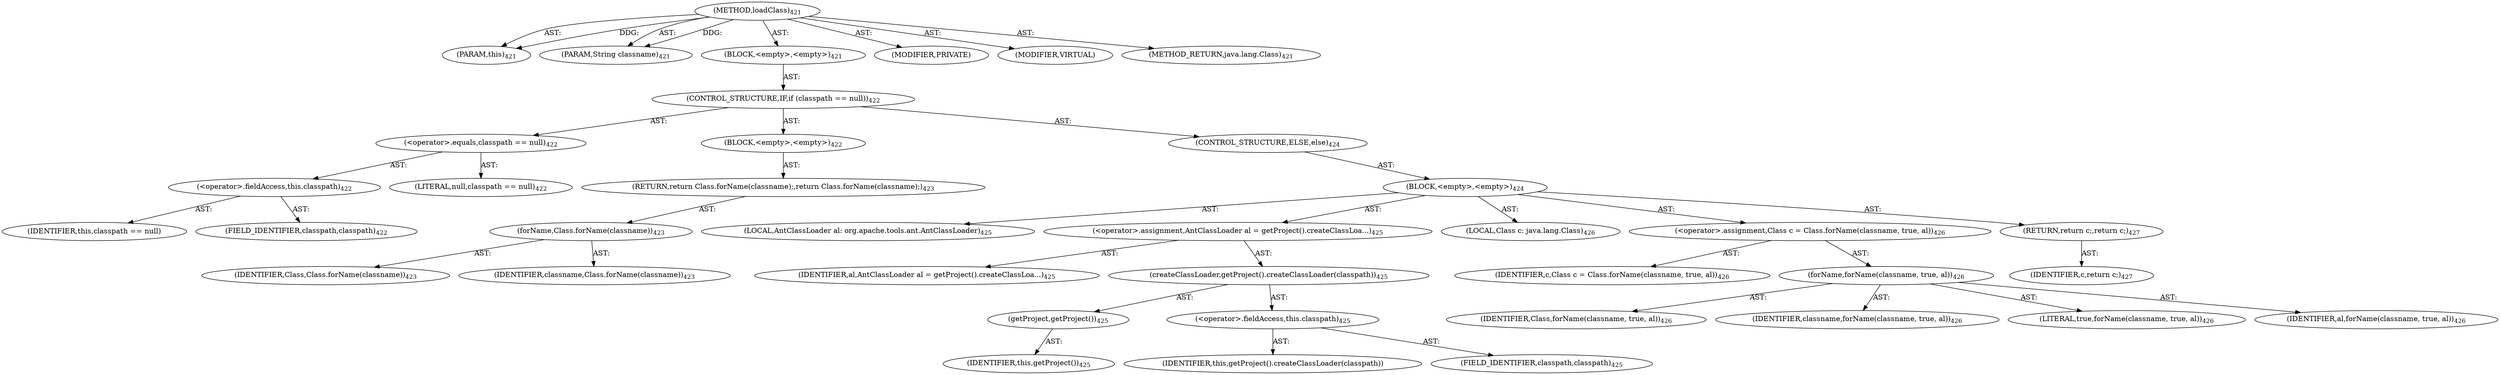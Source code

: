 digraph "loadClass" {  
"111669149711" [label = <(METHOD,loadClass)<SUB>421</SUB>> ]
"115964117001" [label = <(PARAM,this)<SUB>421</SUB>> ]
"115964117036" [label = <(PARAM,String classname)<SUB>421</SUB>> ]
"25769803816" [label = <(BLOCK,&lt;empty&gt;,&lt;empty&gt;)<SUB>421</SUB>> ]
"47244640277" [label = <(CONTROL_STRUCTURE,IF,if (classpath == null))<SUB>422</SUB>> ]
"30064771299" [label = <(&lt;operator&gt;.equals,classpath == null)<SUB>422</SUB>> ]
"30064771300" [label = <(&lt;operator&gt;.fieldAccess,this.classpath)<SUB>422</SUB>> ]
"68719476933" [label = <(IDENTIFIER,this,classpath == null)> ]
"55834574923" [label = <(FIELD_IDENTIFIER,classpath,classpath)<SUB>422</SUB>> ]
"90194313257" [label = <(LITERAL,null,classpath == null)<SUB>422</SUB>> ]
"25769803817" [label = <(BLOCK,&lt;empty&gt;,&lt;empty&gt;)<SUB>422</SUB>> ]
"146028888066" [label = <(RETURN,return Class.forName(classname);,return Class.forName(classname);)<SUB>423</SUB>> ]
"30064771301" [label = <(forName,Class.forName(classname))<SUB>423</SUB>> ]
"68719476934" [label = <(IDENTIFIER,Class,Class.forName(classname))<SUB>423</SUB>> ]
"68719476935" [label = <(IDENTIFIER,classname,Class.forName(classname))<SUB>423</SUB>> ]
"47244640278" [label = <(CONTROL_STRUCTURE,ELSE,else)<SUB>424</SUB>> ]
"25769803818" [label = <(BLOCK,&lt;empty&gt;,&lt;empty&gt;)<SUB>424</SUB>> ]
"94489280528" [label = <(LOCAL,AntClassLoader al: org.apache.tools.ant.AntClassLoader)<SUB>425</SUB>> ]
"30064771302" [label = <(&lt;operator&gt;.assignment,AntClassLoader al = getProject().createClassLoa...)<SUB>425</SUB>> ]
"68719476936" [label = <(IDENTIFIER,al,AntClassLoader al = getProject().createClassLoa...)<SUB>425</SUB>> ]
"30064771303" [label = <(createClassLoader,getProject().createClassLoader(classpath))<SUB>425</SUB>> ]
"30064771304" [label = <(getProject,getProject())<SUB>425</SUB>> ]
"68719476763" [label = <(IDENTIFIER,this,getProject())<SUB>425</SUB>> ]
"30064771305" [label = <(&lt;operator&gt;.fieldAccess,this.classpath)<SUB>425</SUB>> ]
"68719476937" [label = <(IDENTIFIER,this,getProject().createClassLoader(classpath))> ]
"55834574924" [label = <(FIELD_IDENTIFIER,classpath,classpath)<SUB>425</SUB>> ]
"94489280529" [label = <(LOCAL,Class c: java.lang.Class)<SUB>426</SUB>> ]
"30064771306" [label = <(&lt;operator&gt;.assignment,Class c = Class.forName(classname, true, al))<SUB>426</SUB>> ]
"68719476938" [label = <(IDENTIFIER,c,Class c = Class.forName(classname, true, al))<SUB>426</SUB>> ]
"30064771307" [label = <(forName,forName(classname, true, al))<SUB>426</SUB>> ]
"68719476939" [label = <(IDENTIFIER,Class,forName(classname, true, al))<SUB>426</SUB>> ]
"68719476940" [label = <(IDENTIFIER,classname,forName(classname, true, al))<SUB>426</SUB>> ]
"90194313258" [label = <(LITERAL,true,forName(classname, true, al))<SUB>426</SUB>> ]
"68719476941" [label = <(IDENTIFIER,al,forName(classname, true, al))<SUB>426</SUB>> ]
"146028888067" [label = <(RETURN,return c;,return c;)<SUB>427</SUB>> ]
"68719476942" [label = <(IDENTIFIER,c,return c;)<SUB>427</SUB>> ]
"133143986230" [label = <(MODIFIER,PRIVATE)> ]
"133143986231" [label = <(MODIFIER,VIRTUAL)> ]
"128849018895" [label = <(METHOD_RETURN,java.lang.Class)<SUB>421</SUB>> ]
  "111669149711" -> "115964117001"  [ label = "AST: "] 
  "111669149711" -> "115964117036"  [ label = "AST: "] 
  "111669149711" -> "25769803816"  [ label = "AST: "] 
  "111669149711" -> "133143986230"  [ label = "AST: "] 
  "111669149711" -> "133143986231"  [ label = "AST: "] 
  "111669149711" -> "128849018895"  [ label = "AST: "] 
  "25769803816" -> "47244640277"  [ label = "AST: "] 
  "47244640277" -> "30064771299"  [ label = "AST: "] 
  "47244640277" -> "25769803817"  [ label = "AST: "] 
  "47244640277" -> "47244640278"  [ label = "AST: "] 
  "30064771299" -> "30064771300"  [ label = "AST: "] 
  "30064771299" -> "90194313257"  [ label = "AST: "] 
  "30064771300" -> "68719476933"  [ label = "AST: "] 
  "30064771300" -> "55834574923"  [ label = "AST: "] 
  "25769803817" -> "146028888066"  [ label = "AST: "] 
  "146028888066" -> "30064771301"  [ label = "AST: "] 
  "30064771301" -> "68719476934"  [ label = "AST: "] 
  "30064771301" -> "68719476935"  [ label = "AST: "] 
  "47244640278" -> "25769803818"  [ label = "AST: "] 
  "25769803818" -> "94489280528"  [ label = "AST: "] 
  "25769803818" -> "30064771302"  [ label = "AST: "] 
  "25769803818" -> "94489280529"  [ label = "AST: "] 
  "25769803818" -> "30064771306"  [ label = "AST: "] 
  "25769803818" -> "146028888067"  [ label = "AST: "] 
  "30064771302" -> "68719476936"  [ label = "AST: "] 
  "30064771302" -> "30064771303"  [ label = "AST: "] 
  "30064771303" -> "30064771304"  [ label = "AST: "] 
  "30064771303" -> "30064771305"  [ label = "AST: "] 
  "30064771304" -> "68719476763"  [ label = "AST: "] 
  "30064771305" -> "68719476937"  [ label = "AST: "] 
  "30064771305" -> "55834574924"  [ label = "AST: "] 
  "30064771306" -> "68719476938"  [ label = "AST: "] 
  "30064771306" -> "30064771307"  [ label = "AST: "] 
  "30064771307" -> "68719476939"  [ label = "AST: "] 
  "30064771307" -> "68719476940"  [ label = "AST: "] 
  "30064771307" -> "90194313258"  [ label = "AST: "] 
  "30064771307" -> "68719476941"  [ label = "AST: "] 
  "146028888067" -> "68719476942"  [ label = "AST: "] 
  "111669149711" -> "115964117001"  [ label = "DDG: "] 
  "111669149711" -> "115964117036"  [ label = "DDG: "] 
}
